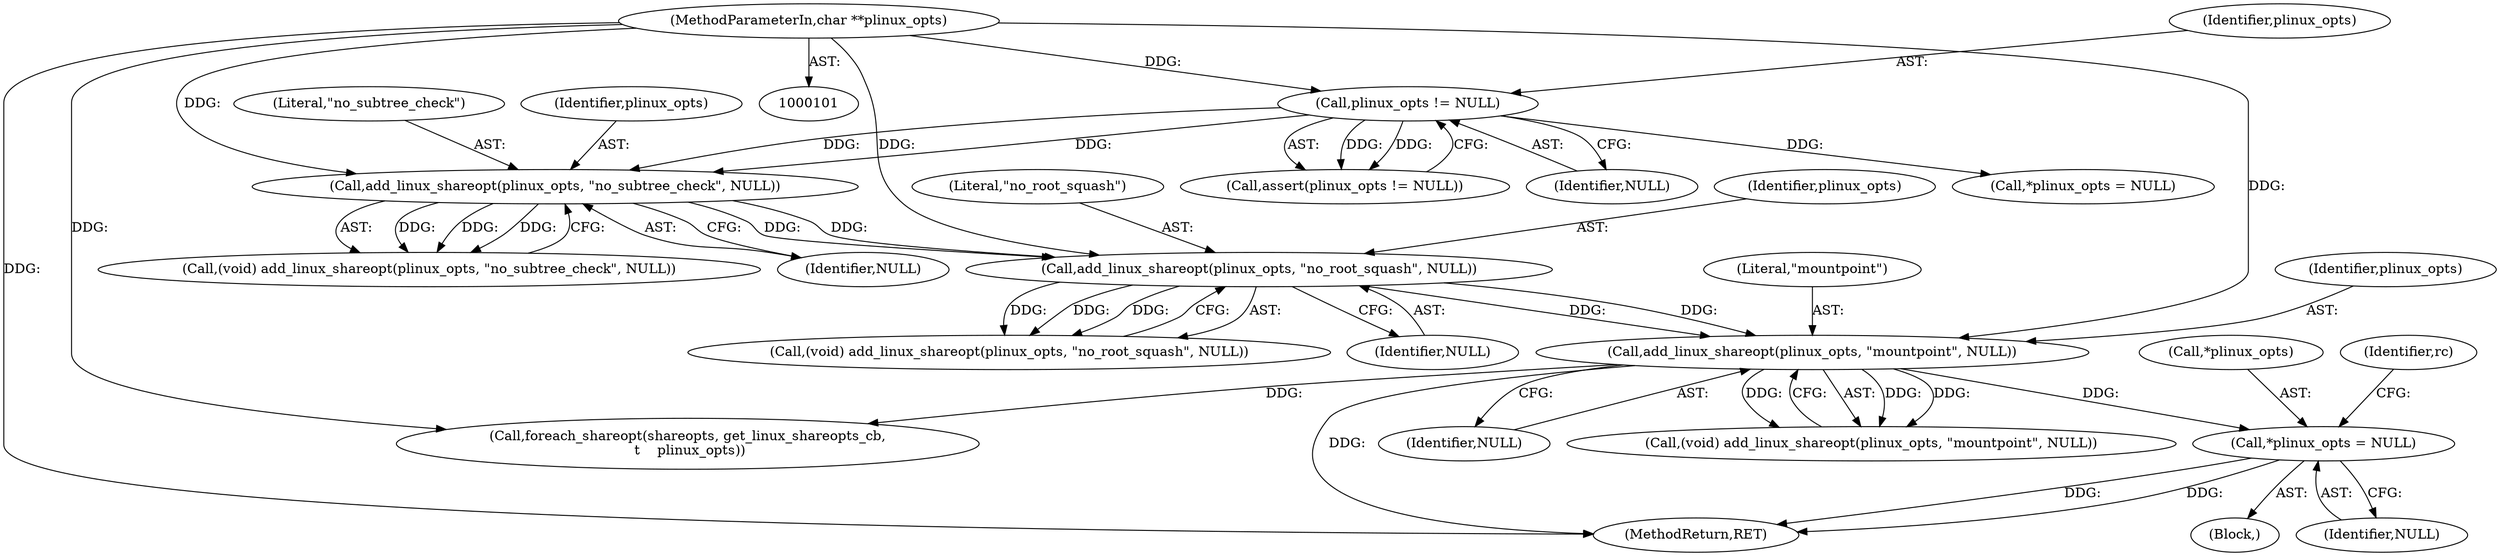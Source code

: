 digraph "0_zfs_99aa4d2b4fd12c6bef62d02ffd1b375ddd42fcf4_0@pointer" {
"1000146" [label="(Call,*plinux_opts = NULL)"];
"1000128" [label="(Call,add_linux_shareopt(plinux_opts, \"mountpoint\", NULL))"];
"1000122" [label="(Call,add_linux_shareopt(plinux_opts, \"no_root_squash\", NULL))"];
"1000116" [label="(Call,add_linux_shareopt(plinux_opts, \"no_subtree_check\", NULL))"];
"1000107" [label="(Call,plinux_opts != NULL)"];
"1000103" [label="(MethodParameterIn,char **plinux_opts)"];
"1000120" [label="(Call,(void) add_linux_shareopt(plinux_opts, \"no_root_squash\", NULL))"];
"1000109" [label="(Identifier,NULL)"];
"1000124" [label="(Literal,\"no_root_squash\")"];
"1000149" [label="(Identifier,NULL)"];
"1000151" [label="(Identifier,rc)"];
"1000126" [label="(Call,(void) add_linux_shareopt(plinux_opts, \"mountpoint\", NULL))"];
"1000147" [label="(Call,*plinux_opts)"];
"1000146" [label="(Call,*plinux_opts = NULL)"];
"1000129" [label="(Identifier,plinux_opts)"];
"1000122" [label="(Call,add_linux_shareopt(plinux_opts, \"no_root_squash\", NULL))"];
"1000152" [label="(MethodReturn,RET)"];
"1000118" [label="(Literal,\"no_subtree_check\")"];
"1000119" [label="(Identifier,NULL)"];
"1000125" [label="(Identifier,NULL)"];
"1000114" [label="(Call,(void) add_linux_shareopt(plinux_opts, \"no_subtree_check\", NULL))"];
"1000107" [label="(Call,plinux_opts != NULL)"];
"1000131" [label="(Identifier,NULL)"];
"1000110" [label="(Call,*plinux_opts = NULL)"];
"1000106" [label="(Call,assert(plinux_opts != NULL))"];
"1000123" [label="(Identifier,plinux_opts)"];
"1000116" [label="(Call,add_linux_shareopt(plinux_opts, \"no_subtree_check\", NULL))"];
"1000128" [label="(Call,add_linux_shareopt(plinux_opts, \"mountpoint\", NULL))"];
"1000134" [label="(Call,foreach_shareopt(shareopts, get_linux_shareopts_cb,\n \t    plinux_opts))"];
"1000108" [label="(Identifier,plinux_opts)"];
"1000142" [label="(Block,)"];
"1000103" [label="(MethodParameterIn,char **plinux_opts)"];
"1000117" [label="(Identifier,plinux_opts)"];
"1000130" [label="(Literal,\"mountpoint\")"];
"1000146" -> "1000142"  [label="AST: "];
"1000146" -> "1000149"  [label="CFG: "];
"1000147" -> "1000146"  [label="AST: "];
"1000149" -> "1000146"  [label="AST: "];
"1000151" -> "1000146"  [label="CFG: "];
"1000146" -> "1000152"  [label="DDG: "];
"1000146" -> "1000152"  [label="DDG: "];
"1000128" -> "1000146"  [label="DDG: "];
"1000128" -> "1000126"  [label="AST: "];
"1000128" -> "1000131"  [label="CFG: "];
"1000129" -> "1000128"  [label="AST: "];
"1000130" -> "1000128"  [label="AST: "];
"1000131" -> "1000128"  [label="AST: "];
"1000126" -> "1000128"  [label="CFG: "];
"1000128" -> "1000152"  [label="DDG: "];
"1000128" -> "1000126"  [label="DDG: "];
"1000128" -> "1000126"  [label="DDG: "];
"1000128" -> "1000126"  [label="DDG: "];
"1000122" -> "1000128"  [label="DDG: "];
"1000122" -> "1000128"  [label="DDG: "];
"1000103" -> "1000128"  [label="DDG: "];
"1000128" -> "1000134"  [label="DDG: "];
"1000122" -> "1000120"  [label="AST: "];
"1000122" -> "1000125"  [label="CFG: "];
"1000123" -> "1000122"  [label="AST: "];
"1000124" -> "1000122"  [label="AST: "];
"1000125" -> "1000122"  [label="AST: "];
"1000120" -> "1000122"  [label="CFG: "];
"1000122" -> "1000120"  [label="DDG: "];
"1000122" -> "1000120"  [label="DDG: "];
"1000122" -> "1000120"  [label="DDG: "];
"1000116" -> "1000122"  [label="DDG: "];
"1000116" -> "1000122"  [label="DDG: "];
"1000103" -> "1000122"  [label="DDG: "];
"1000116" -> "1000114"  [label="AST: "];
"1000116" -> "1000119"  [label="CFG: "];
"1000117" -> "1000116"  [label="AST: "];
"1000118" -> "1000116"  [label="AST: "];
"1000119" -> "1000116"  [label="AST: "];
"1000114" -> "1000116"  [label="CFG: "];
"1000116" -> "1000114"  [label="DDG: "];
"1000116" -> "1000114"  [label="DDG: "];
"1000116" -> "1000114"  [label="DDG: "];
"1000107" -> "1000116"  [label="DDG: "];
"1000107" -> "1000116"  [label="DDG: "];
"1000103" -> "1000116"  [label="DDG: "];
"1000107" -> "1000106"  [label="AST: "];
"1000107" -> "1000109"  [label="CFG: "];
"1000108" -> "1000107"  [label="AST: "];
"1000109" -> "1000107"  [label="AST: "];
"1000106" -> "1000107"  [label="CFG: "];
"1000107" -> "1000106"  [label="DDG: "];
"1000107" -> "1000106"  [label="DDG: "];
"1000103" -> "1000107"  [label="DDG: "];
"1000107" -> "1000110"  [label="DDG: "];
"1000103" -> "1000101"  [label="AST: "];
"1000103" -> "1000152"  [label="DDG: "];
"1000103" -> "1000134"  [label="DDG: "];
}
